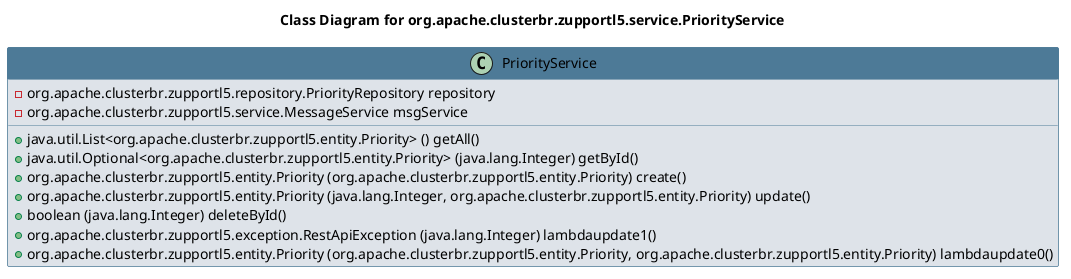 @startuml 
skinparam class { 
 BackgroundColor #DEE3E9 
 ArrowColor #4D7A97 
 BorderColor #4D7A97 
}
left to right direction 
title Class Diagram for org.apache.clusterbr.zupportl5.service.PriorityService
skinparam titleBackgroundColor White
skinparam classHeaderBackgroundColor #4D7A97 
skinparam stereotypeCBackgroundColor #F8981D 

class PriorityService {
 - org.apache.clusterbr.zupportl5.repository.PriorityRepository repository
 - org.apache.clusterbr.zupportl5.service.MessageService msgService
 + java.util.List<org.apache.clusterbr.zupportl5.entity.Priority> () getAll()
 + java.util.Optional<org.apache.clusterbr.zupportl5.entity.Priority> (java.lang.Integer) getById()
 + org.apache.clusterbr.zupportl5.entity.Priority (org.apache.clusterbr.zupportl5.entity.Priority) create()
 + org.apache.clusterbr.zupportl5.entity.Priority (java.lang.Integer, org.apache.clusterbr.zupportl5.entity.Priority) update()
 + boolean (java.lang.Integer) deleteById()
 + org.apache.clusterbr.zupportl5.exception.RestApiException (java.lang.Integer) lambdaupdate1()
 + org.apache.clusterbr.zupportl5.entity.Priority (org.apache.clusterbr.zupportl5.entity.Priority, org.apache.clusterbr.zupportl5.entity.Priority) lambdaupdate0()
}
@enduml